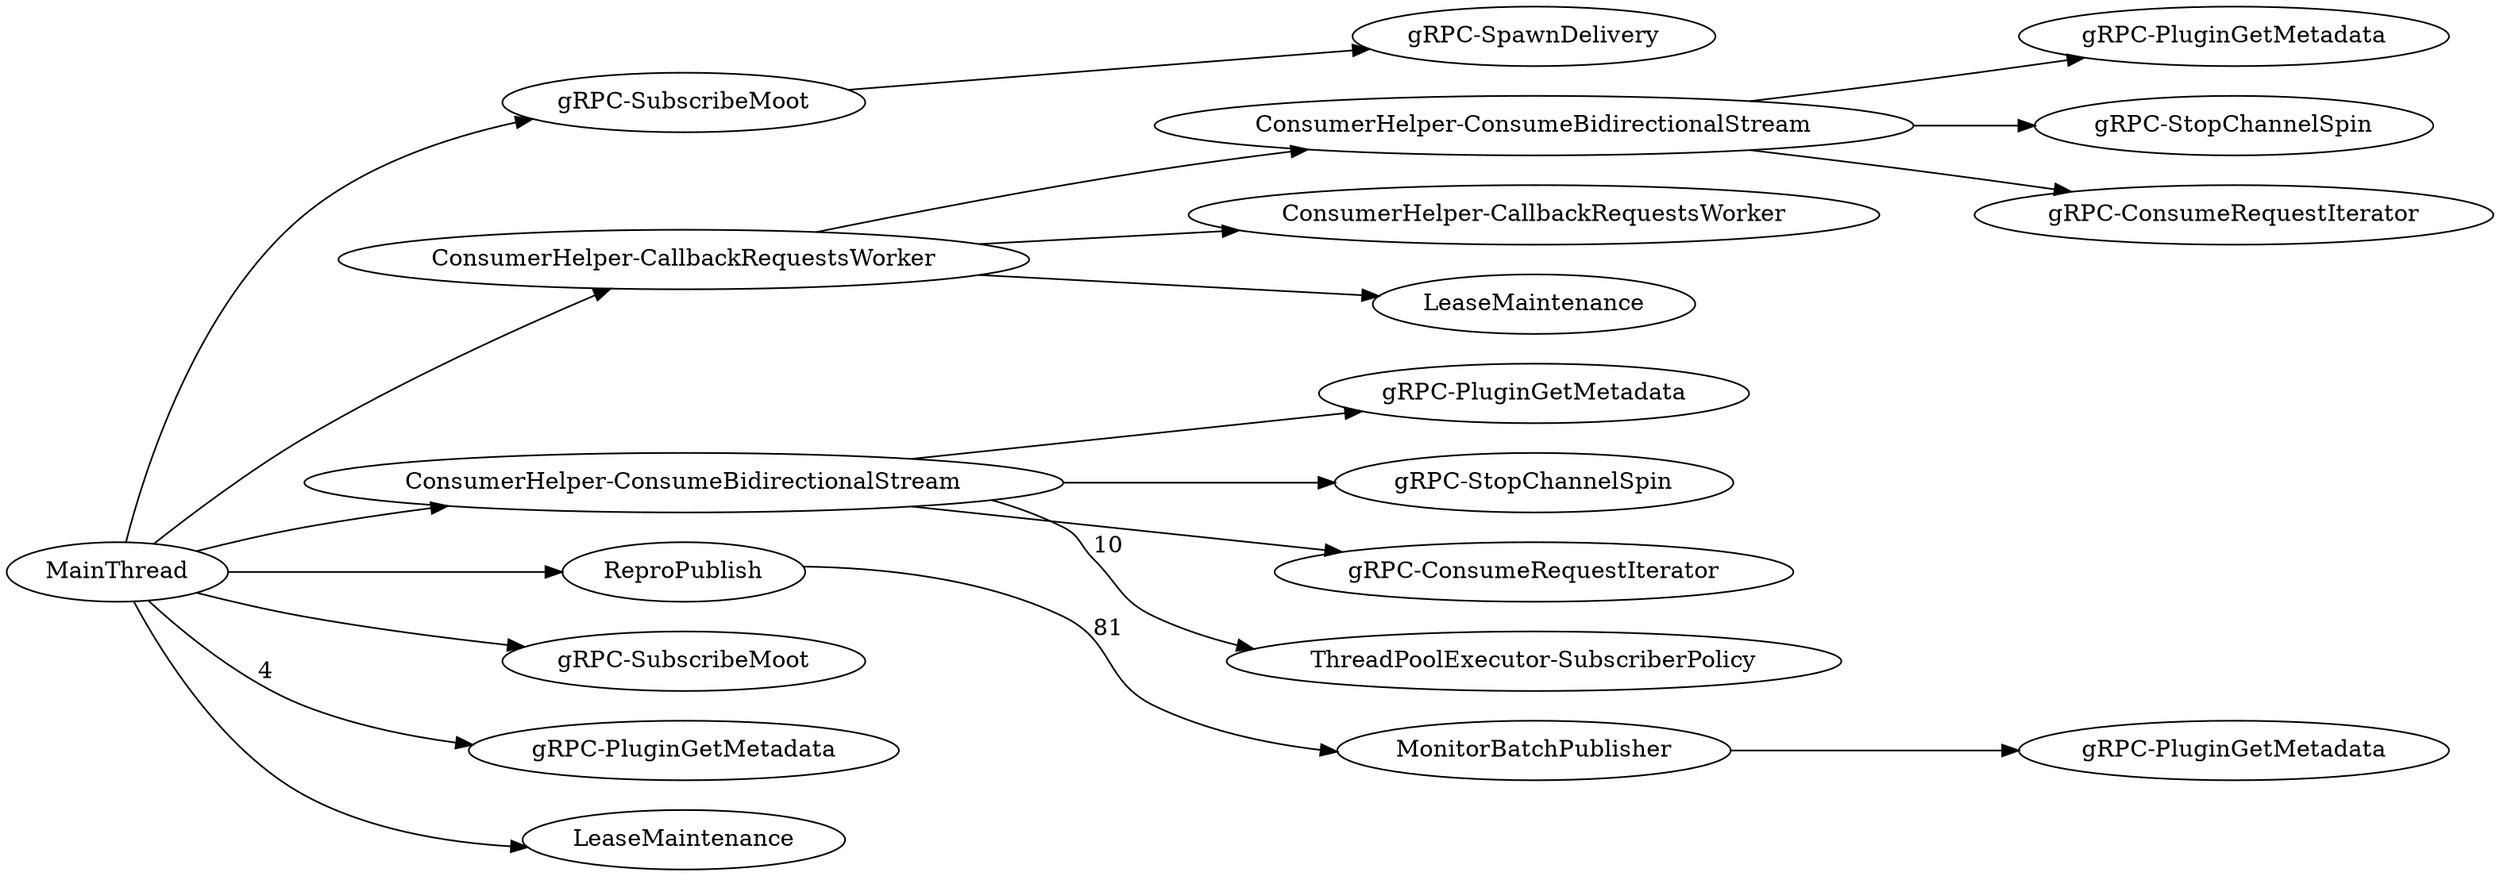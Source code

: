 digraph G {
rankdir=LR;
subgraph  {
}

subgraph  {
subgraph  {
}

"Thread-gRPC-SubscribeMoot+" -> "Thread-gRPC-SpawnDelivery";
}

subgraph  {
}

subgraph  {
subgraph  {
}

subgraph  {
subgraph  {
}

subgraph  {
}

subgraph  {
}

"Thread-ConsumerHelper-ConsumeBidirectionalStream+" -> "Thread-gRPC-PluginGetMetadata++++++++++++++++++++++++++++++++++++++++++";
"Thread-ConsumerHelper-ConsumeBidirectionalStream+" -> "Thread-gRPC-StopChannelSpin+";
"Thread-ConsumerHelper-ConsumeBidirectionalStream+" -> "Thread-gRPC-ConsumeRequestIterator+";
}

subgraph  {
}

"Thread-ConsumerHelper-CallbackRequestsWorker" -> "Thread-ConsumerHelper-CallbackRequestsWorker+";
"Thread-ConsumerHelper-CallbackRequestsWorker" -> "Thread-ConsumerHelper-ConsumeBidirectionalStream+";
"Thread-ConsumerHelper-CallbackRequestsWorker" -> "Thread-LeaseMaintenance+";
}

subgraph  {
subgraph  {
}

subgraph  {
}

subgraph  {
}

subgraph  {
}

"Thread-ConsumerHelper-ConsumeBidirectionalStream" -> "Thread-gRPC-PluginGetMetadata++";
"Thread-ConsumerHelper-ConsumeBidirectionalStream" -> "Thread-gRPC-StopChannelSpin";
"Thread-ConsumerHelper-ConsumeBidirectionalStream" -> "Thread-gRPC-ConsumeRequestIterator";
"Thread-ConsumerHelper-ConsumeBidirectionalStream" -> "ThreadPoolExecutor-SubscriberPolicy"  [label=10];
}

subgraph  {
}

subgraph  {
subgraph  {
subgraph  {
}

"Thread-MonitorBatchPublisher" -> "Thread-gRPC-PluginGetMetadata+++";
}

"Thread-ReproPublish" -> "Thread-MonitorBatchPublisher"  [label=81];
}

MainThread -> "Thread-gRPC-SubscribeMoot";
MainThread -> "Thread-gRPC-SubscribeMoot+";
MainThread -> "Thread-gRPC-PluginGetMetadata"  [label=4];
MainThread -> "Thread-ConsumerHelper-CallbackRequestsWorker";
MainThread -> "Thread-ConsumerHelper-ConsumeBidirectionalStream";
MainThread -> "Thread-LeaseMaintenance";
MainThread -> "Thread-ReproPublish";
"Thread-gRPC-PluginGetMetadata++++++++++++++++++++++++++++++++++++++++++" [label="gRPC-PluginGetMetadata"];
"Thread-gRPC-PluginGetMetadata" [label="gRPC-PluginGetMetadata"];
"Thread-gRPC-StopChannelSpin+" [label="gRPC-StopChannelSpin"];
"Thread-LeaseMaintenance+" [label=LeaseMaintenance];
"Thread-gRPC-SpawnDelivery" [label="gRPC-SpawnDelivery"];
"Thread-gRPC-ConsumeRequestIterator+" [label="gRPC-ConsumeRequestIterator"];
"Thread-ConsumerHelper-ConsumeBidirectionalStream" [label="ConsumerHelper-ConsumeBidirectionalStream"];
"Thread-gRPC-ConsumeRequestIterator" [label="gRPC-ConsumeRequestIterator"];
"Thread-gRPC-StopChannelSpin" [label="gRPC-StopChannelSpin"];
"Thread-LeaseMaintenance" [label=LeaseMaintenance];
"Thread-ConsumerHelper-CallbackRequestsWorker+" [label="ConsumerHelper-CallbackRequestsWorker"];
"Thread-gRPC-PluginGetMetadata+++" [label="gRPC-PluginGetMetadata"];
"Thread-ConsumerHelper-CallbackRequestsWorker" [label="ConsumerHelper-CallbackRequestsWorker"];
"Thread-gRPC-PluginGetMetadata++" [label="gRPC-PluginGetMetadata"];
"Thread-gRPC-SubscribeMoot" [label="gRPC-SubscribeMoot"];
"Thread-gRPC-SubscribeMoot+" [label="gRPC-SubscribeMoot"];
"Thread-MonitorBatchPublisher" [label=MonitorBatchPublisher];
"Thread-ReproPublish" [label=ReproPublish];
"Thread-ConsumerHelper-ConsumeBidirectionalStream+" [label="ConsumerHelper-ConsumeBidirectionalStream"];
}
